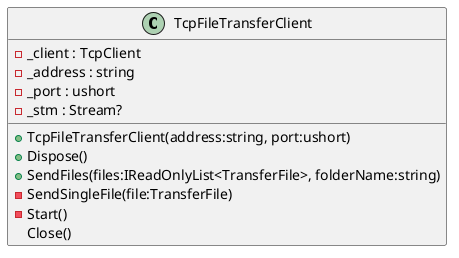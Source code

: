 @startuml
class TcpFileTransferClient {
    + TcpFileTransferClient(address:string, port:ushort)
    + Dispose()
    + SendFiles(files:IReadOnlyList<TransferFile>, folderName:string)
    - SendSingleFile(file:TransferFile)
    -Start()
    Close()
    - _client : TcpClient
    - _address : string 
    - _port : ushort 
    - _stm : Stream?
}
@enduml
